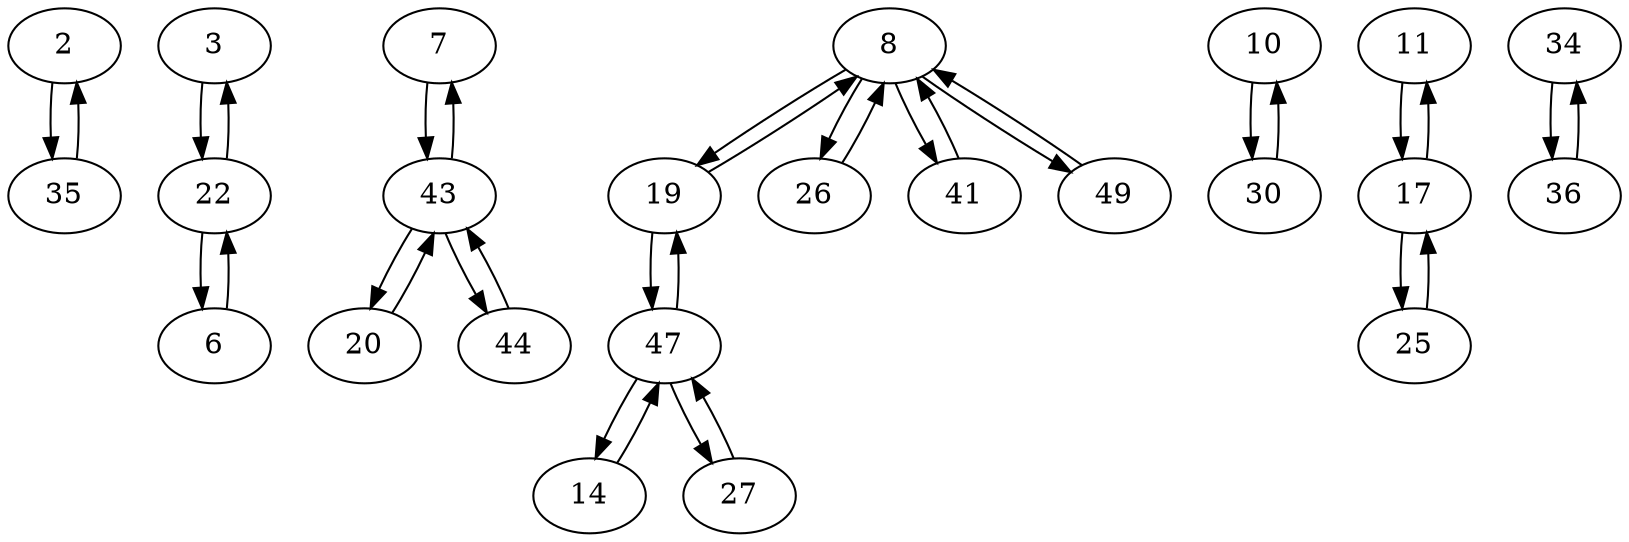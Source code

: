 digraph G {
  2 -> 35;
  3 -> 22;
  6 -> 22;
  7 -> 43;
  8 -> 19;
  8 -> 26;
  8 -> 41;
  8 -> 49;
  10 -> 30;
  11 -> 17;
  14 -> 47;
  17 -> 11;
  17 -> 25;
  19 -> 8;
  19 -> 47;
  20 -> 43;
  22 -> 3;
  22 -> 6;
  25 -> 17;
  26 -> 8;
  27 -> 47;
  30 -> 10;
  34 -> 36;
  35 -> 2;
  36 -> 34;
  41 -> 8;
  43 -> 7;
  43 -> 20;
  43 -> 44;
  44 -> 43;
  47 -> 14;
  47 -> 19;
  47 -> 27;
  49 -> 8;
}